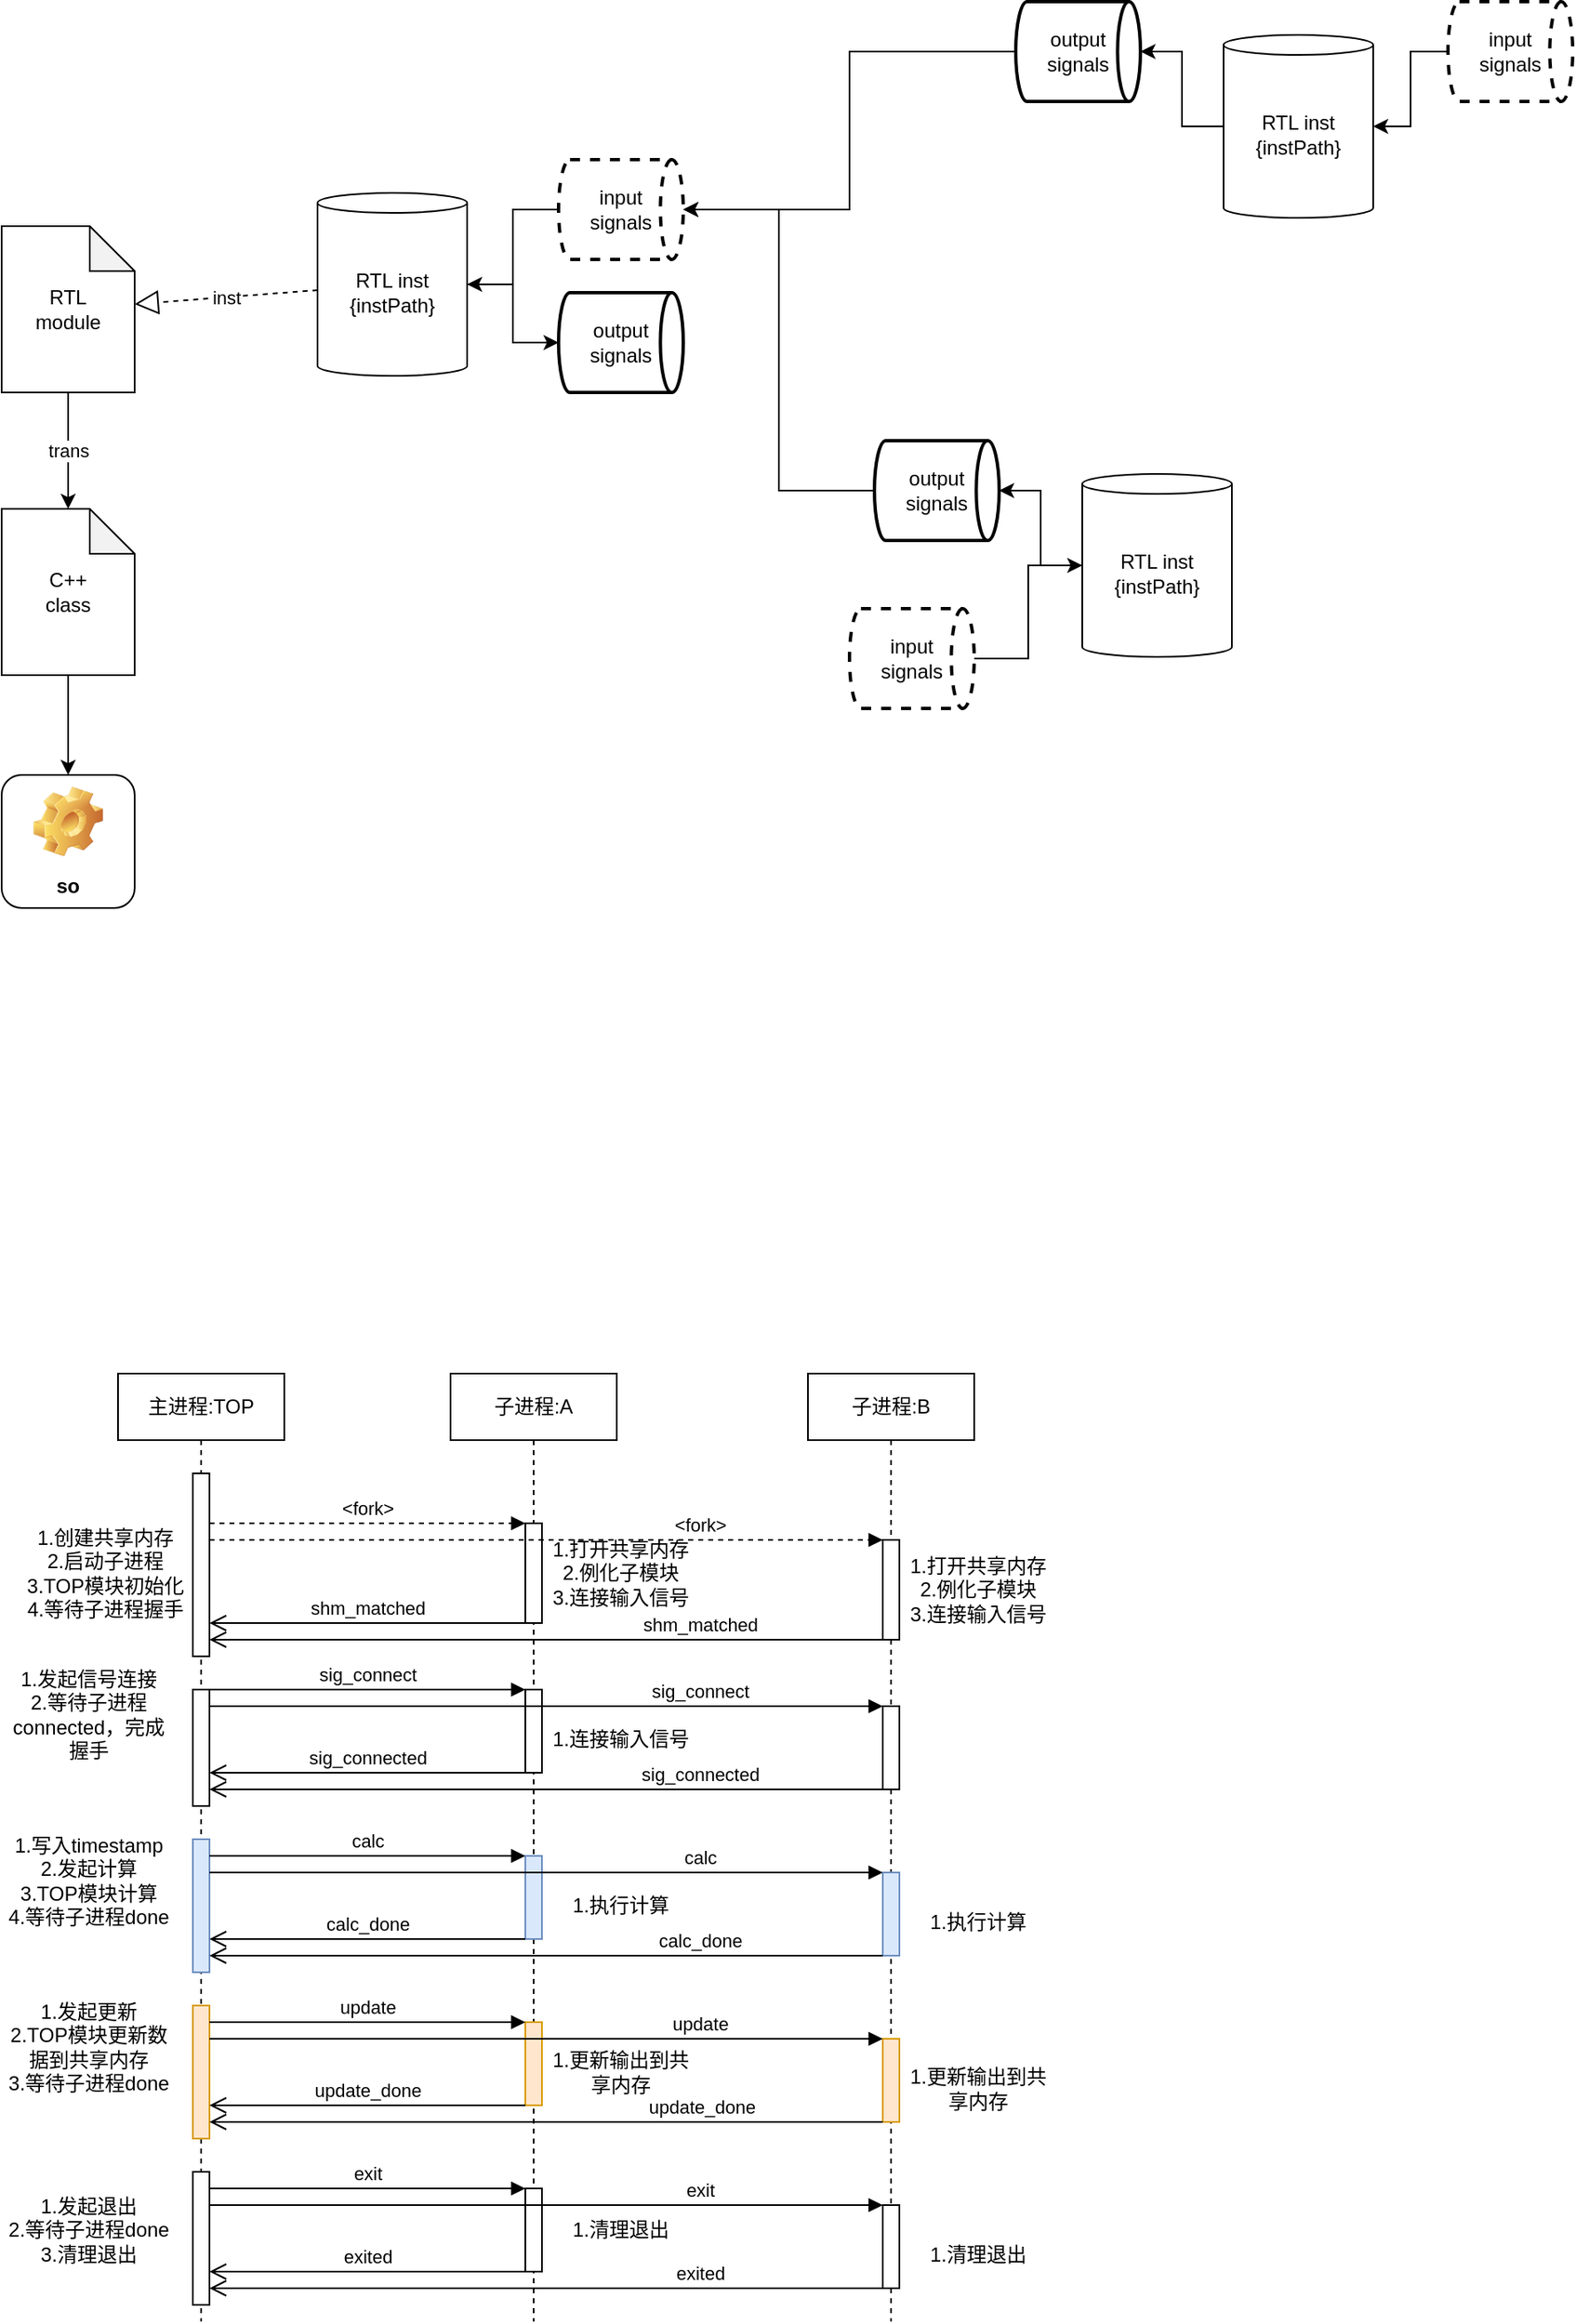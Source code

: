 <mxfile version="21.2.9" type="github">
  <diagram id="40gXXy51glzy7gpt3kXO" name="第 2 页">
    <mxGraphModel dx="1195" dy="637" grid="1" gridSize="10" guides="1" tooltips="1" connect="1" arrows="1" fold="1" page="1" pageScale="1" pageWidth="1169" pageHeight="827" math="0" shadow="0">
      <root>
        <mxCell id="0" />
        <mxCell id="1" parent="0" />
        <mxCell id="iO6Sjy3KuAad31WJJRh0-6" value="trans" style="edgeStyle=orthogonalEdgeStyle;rounded=0;orthogonalLoop=1;jettySize=auto;html=1;exitX=0.5;exitY=1;exitDx=0;exitDy=0;exitPerimeter=0;" parent="1" source="iO6Sjy3KuAad31WJJRh0-1" target="iO6Sjy3KuAad31WJJRh0-2" edge="1">
          <mxGeometry relative="1" as="geometry" />
        </mxCell>
        <mxCell id="iO6Sjy3KuAad31WJJRh0-1" value="RTL&lt;br&gt;module" style="shape=note;whiteSpace=wrap;html=1;backgroundOutline=1;darkOpacity=0.05;size=27;" parent="1" vertex="1">
          <mxGeometry x="60" y="220" width="80" height="100" as="geometry" />
        </mxCell>
        <mxCell id="iO6Sjy3KuAad31WJJRh0-8" style="edgeStyle=orthogonalEdgeStyle;rounded=0;orthogonalLoop=1;jettySize=auto;html=1;" parent="1" source="iO6Sjy3KuAad31WJJRh0-2" target="iO6Sjy3KuAad31WJJRh0-7" edge="1">
          <mxGeometry relative="1" as="geometry" />
        </mxCell>
        <mxCell id="iO6Sjy3KuAad31WJJRh0-2" value="C++&lt;br&gt;class" style="shape=note;whiteSpace=wrap;html=1;backgroundOutline=1;darkOpacity=0.05;size=27;" parent="1" vertex="1">
          <mxGeometry x="60" y="390" width="80" height="100" as="geometry" />
        </mxCell>
        <mxCell id="iO6Sjy3KuAad31WJJRh0-10" style="edgeStyle=orthogonalEdgeStyle;rounded=0;orthogonalLoop=1;jettySize=auto;html=1;" parent="1" source="iO6Sjy3KuAad31WJJRh0-3" target="iO6Sjy3KuAad31WJJRh0-9" edge="1">
          <mxGeometry relative="1" as="geometry" />
        </mxCell>
        <mxCell id="iO6Sjy3KuAad31WJJRh0-3" value="RTL inst&lt;br&gt;{instPath}" style="shape=cylinder3;whiteSpace=wrap;html=1;boundedLbl=1;backgroundOutline=1;size=6;" parent="1" vertex="1">
          <mxGeometry x="250" y="200" width="90" height="110" as="geometry" />
        </mxCell>
        <mxCell id="iO6Sjy3KuAad31WJJRh0-4" value="inst" style="endArrow=block;dashed=1;endFill=0;endSize=12;html=1;rounded=0;" parent="1" source="iO6Sjy3KuAad31WJJRh0-3" target="iO6Sjy3KuAad31WJJRh0-1" edge="1">
          <mxGeometry width="160" relative="1" as="geometry">
            <mxPoint x="360" y="380" as="sourcePoint" />
            <mxPoint x="520" y="380" as="targetPoint" />
          </mxGeometry>
        </mxCell>
        <mxCell id="iO6Sjy3KuAad31WJJRh0-7" value="so" style="label;whiteSpace=wrap;html=1;align=center;verticalAlign=bottom;spacingLeft=0;spacingBottom=4;imageAlign=center;imageVerticalAlign=top;image=img/clipart/Gear_128x128.png" parent="1" vertex="1">
          <mxGeometry x="60" y="550" width="80" height="80" as="geometry" />
        </mxCell>
        <mxCell id="iO6Sjy3KuAad31WJJRh0-9" value="output&lt;br&gt;signals" style="strokeWidth=2;html=1;shape=mxgraph.flowchart.direct_data;whiteSpace=wrap;" parent="1" vertex="1">
          <mxGeometry x="395" y="260" width="75" height="60" as="geometry" />
        </mxCell>
        <mxCell id="iO6Sjy3KuAad31WJJRh0-12" style="edgeStyle=orthogonalEdgeStyle;rounded=0;orthogonalLoop=1;jettySize=auto;html=1;" parent="1" source="iO6Sjy3KuAad31WJJRh0-11" target="iO6Sjy3KuAad31WJJRh0-3" edge="1">
          <mxGeometry relative="1" as="geometry" />
        </mxCell>
        <mxCell id="iO6Sjy3KuAad31WJJRh0-11" value="input&lt;br&gt;signals" style="strokeWidth=2;html=1;shape=mxgraph.flowchart.direct_data;whiteSpace=wrap;dashed=1;" parent="1" vertex="1">
          <mxGeometry x="395" y="180" width="75" height="60" as="geometry" />
        </mxCell>
        <mxCell id="iO6Sjy3KuAad31WJJRh0-14" style="edgeStyle=orthogonalEdgeStyle;rounded=0;orthogonalLoop=1;jettySize=auto;html=1;" parent="1" source="iO6Sjy3KuAad31WJJRh0-15" target="iO6Sjy3KuAad31WJJRh0-16" edge="1">
          <mxGeometry relative="1" as="geometry" />
        </mxCell>
        <mxCell id="iO6Sjy3KuAad31WJJRh0-15" value="RTL inst&lt;br&gt;{instPath}" style="shape=cylinder3;whiteSpace=wrap;html=1;boundedLbl=1;backgroundOutline=1;size=6;" parent="1" vertex="1">
          <mxGeometry x="795" y="105" width="90" height="110" as="geometry" />
        </mxCell>
        <mxCell id="iO6Sjy3KuAad31WJJRh0-25" style="edgeStyle=orthogonalEdgeStyle;rounded=0;orthogonalLoop=1;jettySize=auto;html=1;entryX=1;entryY=0.5;entryDx=0;entryDy=0;entryPerimeter=0;" parent="1" source="iO6Sjy3KuAad31WJJRh0-16" target="iO6Sjy3KuAad31WJJRh0-11" edge="1">
          <mxGeometry relative="1" as="geometry" />
        </mxCell>
        <mxCell id="iO6Sjy3KuAad31WJJRh0-16" value="output&lt;br&gt;signals" style="strokeWidth=2;html=1;shape=mxgraph.flowchart.direct_data;whiteSpace=wrap;" parent="1" vertex="1">
          <mxGeometry x="670" y="85" width="75" height="60" as="geometry" />
        </mxCell>
        <mxCell id="iO6Sjy3KuAad31WJJRh0-17" style="edgeStyle=orthogonalEdgeStyle;rounded=0;orthogonalLoop=1;jettySize=auto;html=1;" parent="1" source="iO6Sjy3KuAad31WJJRh0-18" target="iO6Sjy3KuAad31WJJRh0-15" edge="1">
          <mxGeometry relative="1" as="geometry" />
        </mxCell>
        <mxCell id="iO6Sjy3KuAad31WJJRh0-18" value="input&lt;br&gt;signals" style="strokeWidth=2;html=1;shape=mxgraph.flowchart.direct_data;whiteSpace=wrap;dashed=1;" parent="1" vertex="1">
          <mxGeometry x="930" y="85" width="75" height="60" as="geometry" />
        </mxCell>
        <mxCell id="iO6Sjy3KuAad31WJJRh0-19" style="edgeStyle=orthogonalEdgeStyle;rounded=0;orthogonalLoop=1;jettySize=auto;html=1;" parent="1" source="iO6Sjy3KuAad31WJJRh0-20" target="iO6Sjy3KuAad31WJJRh0-21" edge="1">
          <mxGeometry relative="1" as="geometry" />
        </mxCell>
        <mxCell id="iO6Sjy3KuAad31WJJRh0-20" value="RTL inst&lt;br&gt;{instPath}" style="shape=cylinder3;whiteSpace=wrap;html=1;boundedLbl=1;backgroundOutline=1;size=6;" parent="1" vertex="1">
          <mxGeometry x="710" y="369" width="90" height="110" as="geometry" />
        </mxCell>
        <mxCell id="iO6Sjy3KuAad31WJJRh0-24" style="edgeStyle=orthogonalEdgeStyle;rounded=0;orthogonalLoop=1;jettySize=auto;html=1;entryX=1;entryY=0.5;entryDx=0;entryDy=0;entryPerimeter=0;" parent="1" source="iO6Sjy3KuAad31WJJRh0-21" target="iO6Sjy3KuAad31WJJRh0-11" edge="1">
          <mxGeometry relative="1" as="geometry" />
        </mxCell>
        <mxCell id="iO6Sjy3KuAad31WJJRh0-21" value="output&lt;br&gt;signals" style="strokeWidth=2;html=1;shape=mxgraph.flowchart.direct_data;whiteSpace=wrap;" parent="1" vertex="1">
          <mxGeometry x="585" y="349" width="75" height="60" as="geometry" />
        </mxCell>
        <mxCell id="iO6Sjy3KuAad31WJJRh0-22" style="edgeStyle=orthogonalEdgeStyle;rounded=0;orthogonalLoop=1;jettySize=auto;html=1;" parent="1" source="iO6Sjy3KuAad31WJJRh0-23" target="iO6Sjy3KuAad31WJJRh0-20" edge="1">
          <mxGeometry relative="1" as="geometry" />
        </mxCell>
        <mxCell id="iO6Sjy3KuAad31WJJRh0-23" value="input&lt;br&gt;signals" style="strokeWidth=2;html=1;shape=mxgraph.flowchart.direct_data;whiteSpace=wrap;dashed=1;" parent="1" vertex="1">
          <mxGeometry x="570" y="450" width="75" height="60" as="geometry" />
        </mxCell>
        <mxCell id="iO6Sjy3KuAad31WJJRh0-26" value="主进程:TOP" style="shape=umlLifeline;perimeter=lifelinePerimeter;whiteSpace=wrap;html=1;container=1;dropTarget=0;collapsible=0;recursiveResize=0;outlineConnect=0;portConstraint=eastwest;newEdgeStyle={&quot;edgeStyle&quot;:&quot;elbowEdgeStyle&quot;,&quot;elbow&quot;:&quot;vertical&quot;,&quot;curved&quot;:0,&quot;rounded&quot;:0};" parent="1" vertex="1">
          <mxGeometry x="130" y="910" width="100" height="570" as="geometry" />
        </mxCell>
        <mxCell id="iO6Sjy3KuAad31WJJRh0-29" value="" style="html=1;points=[];perimeter=orthogonalPerimeter;outlineConnect=0;targetShapes=umlLifeline;portConstraint=eastwest;newEdgeStyle={&quot;edgeStyle&quot;:&quot;elbowEdgeStyle&quot;,&quot;elbow&quot;:&quot;vertical&quot;,&quot;curved&quot;:0,&quot;rounded&quot;:0};" parent="iO6Sjy3KuAad31WJJRh0-26" vertex="1">
          <mxGeometry x="45" y="60" width="10" height="110" as="geometry" />
        </mxCell>
        <mxCell id="iO6Sjy3KuAad31WJJRh0-33" value="" style="html=1;points=[];perimeter=orthogonalPerimeter;outlineConnect=0;targetShapes=umlLifeline;portConstraint=eastwest;newEdgeStyle={&quot;edgeStyle&quot;:&quot;elbowEdgeStyle&quot;,&quot;elbow&quot;:&quot;vertical&quot;,&quot;curved&quot;:0,&quot;rounded&quot;:0};" parent="iO6Sjy3KuAad31WJJRh0-26" vertex="1">
          <mxGeometry x="45" y="190" width="10" height="70" as="geometry" />
        </mxCell>
        <mxCell id="iO6Sjy3KuAad31WJJRh0-49" value="" style="html=1;points=[];perimeter=orthogonalPerimeter;outlineConnect=0;targetShapes=umlLifeline;portConstraint=eastwest;newEdgeStyle={&quot;edgeStyle&quot;:&quot;elbowEdgeStyle&quot;,&quot;elbow&quot;:&quot;vertical&quot;,&quot;curved&quot;:0,&quot;rounded&quot;:0};fillColor=#dae8fc;strokeColor=#6c8ebf;" parent="iO6Sjy3KuAad31WJJRh0-26" vertex="1">
          <mxGeometry x="45" y="280" width="10" height="80" as="geometry" />
        </mxCell>
        <mxCell id="iO6Sjy3KuAad31WJJRh0-64" value="" style="html=1;points=[];perimeter=orthogonalPerimeter;outlineConnect=0;targetShapes=umlLifeline;portConstraint=eastwest;newEdgeStyle={&quot;edgeStyle&quot;:&quot;elbowEdgeStyle&quot;,&quot;elbow&quot;:&quot;vertical&quot;,&quot;curved&quot;:0,&quot;rounded&quot;:0};" parent="iO6Sjy3KuAad31WJJRh0-26" vertex="1">
          <mxGeometry x="45" y="480" width="10" height="80" as="geometry" />
        </mxCell>
        <mxCell id="iO6Sjy3KuAad31WJJRh0-27" value="子进程:A" style="shape=umlLifeline;perimeter=lifelinePerimeter;whiteSpace=wrap;html=1;container=1;dropTarget=0;collapsible=0;recursiveResize=0;outlineConnect=0;portConstraint=eastwest;newEdgeStyle={&quot;edgeStyle&quot;:&quot;elbowEdgeStyle&quot;,&quot;elbow&quot;:&quot;vertical&quot;,&quot;curved&quot;:0,&quot;rounded&quot;:0};" parent="1" vertex="1">
          <mxGeometry x="330" y="910" width="100" height="570" as="geometry" />
        </mxCell>
        <mxCell id="iO6Sjy3KuAad31WJJRh0-30" value="" style="html=1;points=[];perimeter=orthogonalPerimeter;outlineConnect=0;targetShapes=umlLifeline;portConstraint=eastwest;newEdgeStyle={&quot;edgeStyle&quot;:&quot;elbowEdgeStyle&quot;,&quot;elbow&quot;:&quot;vertical&quot;,&quot;curved&quot;:0,&quot;rounded&quot;:0};" parent="iO6Sjy3KuAad31WJJRh0-27" vertex="1">
          <mxGeometry x="45" y="90" width="10" height="60" as="geometry" />
        </mxCell>
        <mxCell id="iO6Sjy3KuAad31WJJRh0-42" value="" style="html=1;points=[];perimeter=orthogonalPerimeter;outlineConnect=0;targetShapes=umlLifeline;portConstraint=eastwest;newEdgeStyle={&quot;edgeStyle&quot;:&quot;elbowEdgeStyle&quot;,&quot;elbow&quot;:&quot;vertical&quot;,&quot;curved&quot;:0,&quot;rounded&quot;:0};" parent="iO6Sjy3KuAad31WJJRh0-27" vertex="1">
          <mxGeometry x="45" y="190" width="10" height="50" as="geometry" />
        </mxCell>
        <mxCell id="iO6Sjy3KuAad31WJJRh0-50" value="" style="html=1;points=[];perimeter=orthogonalPerimeter;outlineConnect=0;targetShapes=umlLifeline;portConstraint=eastwest;newEdgeStyle={&quot;edgeStyle&quot;:&quot;elbowEdgeStyle&quot;,&quot;elbow&quot;:&quot;vertical&quot;,&quot;curved&quot;:0,&quot;rounded&quot;:0};fillColor=#dae8fc;strokeColor=#6c8ebf;" parent="iO6Sjy3KuAad31WJJRh0-27" vertex="1">
          <mxGeometry x="45" y="290" width="10" height="50" as="geometry" />
        </mxCell>
        <mxCell id="iO6Sjy3KuAad31WJJRh0-66" value="" style="html=1;points=[];perimeter=orthogonalPerimeter;outlineConnect=0;targetShapes=umlLifeline;portConstraint=eastwest;newEdgeStyle={&quot;edgeStyle&quot;:&quot;elbowEdgeStyle&quot;,&quot;elbow&quot;:&quot;vertical&quot;,&quot;curved&quot;:0,&quot;rounded&quot;:0};" parent="iO6Sjy3KuAad31WJJRh0-27" vertex="1">
          <mxGeometry x="45" y="490" width="10" height="50" as="geometry" />
        </mxCell>
        <mxCell id="s5bhBqOXdqPJ8e6-GmKE-4" value="" style="html=1;points=[];perimeter=orthogonalPerimeter;outlineConnect=0;targetShapes=umlLifeline;portConstraint=eastwest;newEdgeStyle={&quot;edgeStyle&quot;:&quot;elbowEdgeStyle&quot;,&quot;elbow&quot;:&quot;vertical&quot;,&quot;curved&quot;:0,&quot;rounded&quot;:0};fillColor=#ffe6cc;strokeColor=#d79b00;" vertex="1" parent="iO6Sjy3KuAad31WJJRh0-27">
          <mxGeometry x="45" y="390" width="10" height="50" as="geometry" />
        </mxCell>
        <mxCell id="iO6Sjy3KuAad31WJJRh0-28" value="子进程:B" style="shape=umlLifeline;perimeter=lifelinePerimeter;whiteSpace=wrap;html=1;container=1;dropTarget=0;collapsible=0;recursiveResize=0;outlineConnect=0;portConstraint=eastwest;newEdgeStyle={&quot;edgeStyle&quot;:&quot;elbowEdgeStyle&quot;,&quot;elbow&quot;:&quot;vertical&quot;,&quot;curved&quot;:0,&quot;rounded&quot;:0};" parent="1" vertex="1">
          <mxGeometry x="545" y="910" width="100" height="570" as="geometry" />
        </mxCell>
        <mxCell id="iO6Sjy3KuAad31WJJRh0-35" value="" style="html=1;points=[];perimeter=orthogonalPerimeter;outlineConnect=0;targetShapes=umlLifeline;portConstraint=eastwest;newEdgeStyle={&quot;edgeStyle&quot;:&quot;elbowEdgeStyle&quot;,&quot;elbow&quot;:&quot;vertical&quot;,&quot;curved&quot;:0,&quot;rounded&quot;:0};" parent="iO6Sjy3KuAad31WJJRh0-28" vertex="1">
          <mxGeometry x="45" y="100" width="10" height="60" as="geometry" />
        </mxCell>
        <mxCell id="iO6Sjy3KuAad31WJJRh0-43" value="" style="html=1;points=[];perimeter=orthogonalPerimeter;outlineConnect=0;targetShapes=umlLifeline;portConstraint=eastwest;newEdgeStyle={&quot;edgeStyle&quot;:&quot;elbowEdgeStyle&quot;,&quot;elbow&quot;:&quot;vertical&quot;,&quot;curved&quot;:0,&quot;rounded&quot;:0};" parent="iO6Sjy3KuAad31WJJRh0-28" vertex="1">
          <mxGeometry x="45" y="200" width="10" height="50" as="geometry" />
        </mxCell>
        <mxCell id="iO6Sjy3KuAad31WJJRh0-55" value="" style="html=1;points=[];perimeter=orthogonalPerimeter;outlineConnect=0;targetShapes=umlLifeline;portConstraint=eastwest;newEdgeStyle={&quot;edgeStyle&quot;:&quot;elbowEdgeStyle&quot;,&quot;elbow&quot;:&quot;vertical&quot;,&quot;curved&quot;:0,&quot;rounded&quot;:0};fillColor=#dae8fc;strokeColor=#6c8ebf;" parent="iO6Sjy3KuAad31WJJRh0-28" vertex="1">
          <mxGeometry x="45" y="300" width="10" height="50" as="geometry" />
        </mxCell>
        <mxCell id="iO6Sjy3KuAad31WJJRh0-68" value="" style="html=1;points=[];perimeter=orthogonalPerimeter;outlineConnect=0;targetShapes=umlLifeline;portConstraint=eastwest;newEdgeStyle={&quot;edgeStyle&quot;:&quot;elbowEdgeStyle&quot;,&quot;elbow&quot;:&quot;vertical&quot;,&quot;curved&quot;:0,&quot;rounded&quot;:0};" parent="iO6Sjy3KuAad31WJJRh0-28" vertex="1">
          <mxGeometry x="45" y="500" width="10" height="50" as="geometry" />
        </mxCell>
        <mxCell id="s5bhBqOXdqPJ8e6-GmKE-5" value="" style="html=1;points=[];perimeter=orthogonalPerimeter;outlineConnect=0;targetShapes=umlLifeline;portConstraint=eastwest;newEdgeStyle={&quot;edgeStyle&quot;:&quot;elbowEdgeStyle&quot;,&quot;elbow&quot;:&quot;vertical&quot;,&quot;curved&quot;:0,&quot;rounded&quot;:0};fillColor=#ffe6cc;strokeColor=#d79b00;" vertex="1" parent="iO6Sjy3KuAad31WJJRh0-28">
          <mxGeometry x="45" y="400" width="10" height="50" as="geometry" />
        </mxCell>
        <mxCell id="iO6Sjy3KuAad31WJJRh0-31" value="&amp;lt;fork&amp;gt;" style="html=1;verticalAlign=bottom;endArrow=block;edgeStyle=elbowEdgeStyle;elbow=vertical;curved=0;rounded=0;dashed=1;" parent="1" source="iO6Sjy3KuAad31WJJRh0-29" target="iO6Sjy3KuAad31WJJRh0-30" edge="1">
          <mxGeometry relative="1" as="geometry">
            <mxPoint x="300" y="1020" as="sourcePoint" />
            <Array as="points">
              <mxPoint x="280" y="1000" />
            </Array>
          </mxGeometry>
        </mxCell>
        <mxCell id="iO6Sjy3KuAad31WJJRh0-32" value="shm_matched" style="html=1;verticalAlign=bottom;endArrow=open;endSize=8;edgeStyle=elbowEdgeStyle;elbow=vertical;curved=0;rounded=0;" parent="1" source="iO6Sjy3KuAad31WJJRh0-30" target="iO6Sjy3KuAad31WJJRh0-29" edge="1">
          <mxGeometry relative="1" as="geometry">
            <mxPoint x="300" y="1095" as="targetPoint" />
            <Array as="points">
              <mxPoint x="280" y="1060" />
            </Array>
            <mxPoint as="offset" />
          </mxGeometry>
        </mxCell>
        <mxCell id="iO6Sjy3KuAad31WJJRh0-34" value="1.创建共享内存&lt;br&gt;2.启动子进程&lt;br&gt;3.TOP模块初始化&lt;br&gt;4.等待子进程握手" style="text;html=1;strokeColor=none;fillColor=none;align=center;verticalAlign=middle;whiteSpace=wrap;rounded=0;" parent="1" vertex="1">
          <mxGeometry x="70" y="1005" width="105" height="50" as="geometry" />
        </mxCell>
        <mxCell id="iO6Sjy3KuAad31WJJRh0-36" value="&amp;lt;fork&amp;gt;" style="html=1;verticalAlign=bottom;endArrow=block;edgeStyle=elbowEdgeStyle;elbow=vertical;curved=0;rounded=0;dashed=1;" parent="1" source="iO6Sjy3KuAad31WJJRh0-29" target="iO6Sjy3KuAad31WJJRh0-35" edge="1">
          <mxGeometry x="0.457" relative="1" as="geometry">
            <mxPoint x="195" y="1045" as="sourcePoint" />
            <mxPoint x="385" y="1045" as="targetPoint" />
            <Array as="points">
              <mxPoint x="390" y="1010" />
            </Array>
            <mxPoint as="offset" />
          </mxGeometry>
        </mxCell>
        <mxCell id="iO6Sjy3KuAad31WJJRh0-37" value="1.打开共享内存&lt;br&gt;2.例化子模块&lt;br&gt;3.连接输入信号" style="text;html=1;strokeColor=none;fillColor=none;align=center;verticalAlign=middle;whiteSpace=wrap;rounded=0;" parent="1" vertex="1">
          <mxGeometry x="385" y="1010" width="95" height="40" as="geometry" />
        </mxCell>
        <mxCell id="iO6Sjy3KuAad31WJJRh0-39" value="shm_matched" style="html=1;verticalAlign=bottom;endArrow=open;endSize=8;edgeStyle=elbowEdgeStyle;elbow=vertical;curved=0;rounded=0;" parent="1" source="iO6Sjy3KuAad31WJJRh0-35" target="iO6Sjy3KuAad31WJJRh0-29" edge="1">
          <mxGeometry x="-0.457" relative="1" as="geometry">
            <mxPoint x="195" y="1085" as="targetPoint" />
            <mxPoint x="385" y="1085" as="sourcePoint" />
            <Array as="points">
              <mxPoint x="388" y="1070" />
            </Array>
            <mxPoint as="offset" />
          </mxGeometry>
        </mxCell>
        <mxCell id="iO6Sjy3KuAad31WJJRh0-40" value="1.发起信号连接&lt;br&gt;2.等待子进程connected，完成握手" style="text;html=1;strokeColor=none;fillColor=none;align=center;verticalAlign=middle;whiteSpace=wrap;rounded=0;" parent="1" vertex="1">
          <mxGeometry x="60" y="1090" width="105" height="50" as="geometry" />
        </mxCell>
        <mxCell id="iO6Sjy3KuAad31WJJRh0-41" value="sig_connect" style="html=1;verticalAlign=bottom;endArrow=block;edgeStyle=elbowEdgeStyle;elbow=vertical;curved=0;rounded=0;" parent="1" source="iO6Sjy3KuAad31WJJRh0-33" target="iO6Sjy3KuAad31WJJRh0-42" edge="1">
          <mxGeometry relative="1" as="geometry">
            <mxPoint x="195" y="1050" as="sourcePoint" />
            <mxPoint x="385" y="1050" as="targetPoint" />
            <Array as="points">
              <mxPoint x="280" y="1100" />
            </Array>
          </mxGeometry>
        </mxCell>
        <mxCell id="iO6Sjy3KuAad31WJJRh0-44" value="sig_connect" style="html=1;verticalAlign=bottom;endArrow=block;edgeStyle=elbowEdgeStyle;elbow=vertical;curved=0;rounded=0;" parent="1" source="iO6Sjy3KuAad31WJJRh0-33" target="iO6Sjy3KuAad31WJJRh0-43" edge="1">
          <mxGeometry x="0.457" relative="1" as="geometry">
            <mxPoint x="195" y="1125" as="sourcePoint" />
            <mxPoint x="385" y="1125" as="targetPoint" />
            <Array as="points">
              <mxPoint x="410" y="1110" />
              <mxPoint x="180" y="1120" />
            </Array>
            <mxPoint as="offset" />
          </mxGeometry>
        </mxCell>
        <mxCell id="iO6Sjy3KuAad31WJJRh0-45" value="1.连接输入信号" style="text;html=1;strokeColor=none;fillColor=none;align=center;verticalAlign=middle;whiteSpace=wrap;rounded=0;" parent="1" vertex="1">
          <mxGeometry x="385" y="1110" width="95" height="40" as="geometry" />
        </mxCell>
        <mxCell id="iO6Sjy3KuAad31WJJRh0-47" value="sig_connected" style="html=1;verticalAlign=bottom;endArrow=open;endSize=8;edgeStyle=elbowEdgeStyle;elbow=vertical;curved=0;rounded=0;" parent="1" source="iO6Sjy3KuAad31WJJRh0-42" target="iO6Sjy3KuAad31WJJRh0-33" edge="1">
          <mxGeometry relative="1" as="geometry">
            <mxPoint x="195" y="1070" as="targetPoint" />
            <mxPoint x="385" y="1070" as="sourcePoint" />
            <Array as="points">
              <mxPoint x="280" y="1150" />
            </Array>
          </mxGeometry>
        </mxCell>
        <mxCell id="iO6Sjy3KuAad31WJJRh0-48" value="sig_connected" style="html=1;verticalAlign=bottom;endArrow=open;endSize=8;edgeStyle=elbowEdgeStyle;elbow=vertical;curved=0;rounded=0;" parent="1" source="iO6Sjy3KuAad31WJJRh0-43" target="iO6Sjy3KuAad31WJJRh0-33" edge="1">
          <mxGeometry x="-0.457" relative="1" as="geometry">
            <mxPoint x="195" y="1160" as="targetPoint" />
            <mxPoint x="385" y="1160" as="sourcePoint" />
            <Array as="points">
              <mxPoint x="290" y="1160" />
            </Array>
            <mxPoint as="offset" />
          </mxGeometry>
        </mxCell>
        <mxCell id="iO6Sjy3KuAad31WJJRh0-56" value="1.写入timestamp&lt;br&gt;2.发起计算&lt;br&gt;3.TOP模块计算&lt;br&gt;4.等待子进程done" style="text;html=1;strokeColor=none;fillColor=none;align=center;verticalAlign=middle;whiteSpace=wrap;rounded=0;" parent="1" vertex="1">
          <mxGeometry x="60" y="1190" width="105" height="50" as="geometry" />
        </mxCell>
        <mxCell id="iO6Sjy3KuAad31WJJRh0-57" value="calc" style="html=1;verticalAlign=bottom;endArrow=block;edgeStyle=elbowEdgeStyle;elbow=vertical;curved=0;rounded=0;" parent="1" source="iO6Sjy3KuAad31WJJRh0-49" target="iO6Sjy3KuAad31WJJRh0-50" edge="1">
          <mxGeometry relative="1" as="geometry">
            <mxPoint x="190" y="1214.76" as="sourcePoint" />
            <mxPoint x="380" y="1214.76" as="targetPoint" />
            <Array as="points">
              <mxPoint x="280" y="1200" />
              <mxPoint x="285" y="1214.76" />
            </Array>
          </mxGeometry>
        </mxCell>
        <mxCell id="iO6Sjy3KuAad31WJJRh0-58" value="calc" style="html=1;verticalAlign=bottom;endArrow=block;edgeStyle=elbowEdgeStyle;elbow=vertical;curved=0;rounded=0;" parent="1" source="iO6Sjy3KuAad31WJJRh0-49" target="iO6Sjy3KuAad31WJJRh0-55" edge="1">
          <mxGeometry x="0.457" relative="1" as="geometry">
            <mxPoint x="195" y="1210" as="sourcePoint" />
            <mxPoint x="385" y="1210" as="targetPoint" />
            <Array as="points">
              <mxPoint x="290" y="1210" />
              <mxPoint x="295" y="1224.76" />
            </Array>
            <mxPoint as="offset" />
          </mxGeometry>
        </mxCell>
        <mxCell id="iO6Sjy3KuAad31WJJRh0-59" value="1.执行计算" style="text;html=1;strokeColor=none;fillColor=none;align=center;verticalAlign=middle;whiteSpace=wrap;rounded=0;" parent="1" vertex="1">
          <mxGeometry x="385" y="1210" width="95" height="40" as="geometry" />
        </mxCell>
        <mxCell id="iO6Sjy3KuAad31WJJRh0-60" value="1.执行计算" style="text;html=1;strokeColor=none;fillColor=none;align=center;verticalAlign=middle;whiteSpace=wrap;rounded=0;" parent="1" vertex="1">
          <mxGeometry x="600" y="1220" width="95" height="40" as="geometry" />
        </mxCell>
        <mxCell id="iO6Sjy3KuAad31WJJRh0-61" value="calc_done" style="html=1;verticalAlign=bottom;endArrow=open;endSize=8;edgeStyle=elbowEdgeStyle;elbow=vertical;curved=0;rounded=0;" parent="1" source="iO6Sjy3KuAad31WJJRh0-55" target="iO6Sjy3KuAad31WJJRh0-49" edge="1">
          <mxGeometry x="-0.457" relative="1" as="geometry">
            <mxPoint x="394" y="1260" as="targetPoint" />
            <mxPoint x="584" y="1260" as="sourcePoint" />
            <Array as="points">
              <mxPoint x="489" y="1260" />
            </Array>
            <mxPoint as="offset" />
          </mxGeometry>
        </mxCell>
        <mxCell id="iO6Sjy3KuAad31WJJRh0-62" value="calc_done" style="html=1;verticalAlign=bottom;endArrow=open;endSize=8;edgeStyle=elbowEdgeStyle;elbow=vertical;curved=0;rounded=0;" parent="1" source="iO6Sjy3KuAad31WJJRh0-50" target="iO6Sjy3KuAad31WJJRh0-49" edge="1">
          <mxGeometry relative="1" as="geometry">
            <mxPoint x="200" y="1270" as="targetPoint" />
            <mxPoint x="390" y="1270" as="sourcePoint" />
            <Array as="points">
              <mxPoint x="280" y="1250" />
            </Array>
            <mxPoint as="offset" />
          </mxGeometry>
        </mxCell>
        <mxCell id="iO6Sjy3KuAad31WJJRh0-65" value="1.发起退出&lt;br&gt;2.等待子进程done&lt;br&gt;3.清理退出" style="text;html=1;strokeColor=none;fillColor=none;align=center;verticalAlign=middle;whiteSpace=wrap;rounded=0;" parent="1" vertex="1">
          <mxGeometry x="60" y="1400" width="105" height="50" as="geometry" />
        </mxCell>
        <mxCell id="iO6Sjy3KuAad31WJJRh0-67" value="1.清理退出" style="text;html=1;strokeColor=none;fillColor=none;align=center;verticalAlign=middle;whiteSpace=wrap;rounded=0;" parent="1" vertex="1">
          <mxGeometry x="385" y="1405" width="95" height="40" as="geometry" />
        </mxCell>
        <mxCell id="iO6Sjy3KuAad31WJJRh0-69" value="1.清理退出" style="text;html=1;strokeColor=none;fillColor=none;align=center;verticalAlign=middle;whiteSpace=wrap;rounded=0;" parent="1" vertex="1">
          <mxGeometry x="600" y="1420" width="95" height="40" as="geometry" />
        </mxCell>
        <mxCell id="iO6Sjy3KuAad31WJJRh0-70" value="exit" style="html=1;verticalAlign=bottom;endArrow=block;edgeStyle=elbowEdgeStyle;elbow=vertical;curved=0;rounded=0;" parent="1" source="iO6Sjy3KuAad31WJJRh0-64" target="iO6Sjy3KuAad31WJJRh0-66" edge="1">
          <mxGeometry relative="1" as="geometry">
            <mxPoint x="190" y="1380" as="sourcePoint" />
            <mxPoint x="380" y="1380" as="targetPoint" />
            <Array as="points">
              <mxPoint x="280" y="1400" />
              <mxPoint x="290" y="1394.76" />
            </Array>
          </mxGeometry>
        </mxCell>
        <mxCell id="iO6Sjy3KuAad31WJJRh0-71" value="exit" style="html=1;verticalAlign=bottom;endArrow=block;edgeStyle=elbowEdgeStyle;elbow=vertical;curved=0;rounded=0;" parent="1" source="iO6Sjy3KuAad31WJJRh0-64" target="iO6Sjy3KuAad31WJJRh0-68" edge="1">
          <mxGeometry x="0.457" relative="1" as="geometry">
            <mxPoint x="195" y="1410" as="sourcePoint" />
            <mxPoint x="385" y="1410" as="targetPoint" />
            <Array as="points">
              <mxPoint x="290" y="1410" />
              <mxPoint x="300" y="1404.76" />
            </Array>
            <mxPoint as="offset" />
          </mxGeometry>
        </mxCell>
        <mxCell id="iO6Sjy3KuAad31WJJRh0-72" value="exited" style="html=1;verticalAlign=bottom;endArrow=open;endSize=8;edgeStyle=elbowEdgeStyle;elbow=vertical;curved=0;rounded=0;" parent="1" source="iO6Sjy3KuAad31WJJRh0-66" target="iO6Sjy3KuAad31WJJRh0-64" edge="1">
          <mxGeometry relative="1" as="geometry">
            <mxPoint x="180" y="1450" as="targetPoint" />
            <mxPoint x="370" y="1450" as="sourcePoint" />
            <Array as="points">
              <mxPoint x="275" y="1450" />
            </Array>
          </mxGeometry>
        </mxCell>
        <mxCell id="iO6Sjy3KuAad31WJJRh0-73" value="exited" style="html=1;verticalAlign=bottom;endArrow=open;endSize=8;edgeStyle=elbowEdgeStyle;elbow=vertical;curved=0;rounded=0;" parent="1" source="iO6Sjy3KuAad31WJJRh0-68" target="iO6Sjy3KuAad31WJJRh0-64" edge="1">
          <mxGeometry x="-0.457" relative="1" as="geometry">
            <mxPoint x="195" y="1460" as="targetPoint" />
            <mxPoint x="385" y="1460" as="sourcePoint" />
            <Array as="points">
              <mxPoint x="285" y="1460" />
            </Array>
            <mxPoint as="offset" />
          </mxGeometry>
        </mxCell>
        <mxCell id="s5bhBqOXdqPJ8e6-GmKE-1" value="1.打开共享内存&lt;br&gt;2.例化子模块&lt;br&gt;3.连接输入信号" style="text;html=1;strokeColor=none;fillColor=none;align=center;verticalAlign=middle;whiteSpace=wrap;rounded=0;" vertex="1" parent="1">
          <mxGeometry x="600" y="1020" width="95" height="40" as="geometry" />
        </mxCell>
        <mxCell id="s5bhBqOXdqPJ8e6-GmKE-3" value="" style="html=1;points=[];perimeter=orthogonalPerimeter;outlineConnect=0;targetShapes=umlLifeline;portConstraint=eastwest;newEdgeStyle={&quot;edgeStyle&quot;:&quot;elbowEdgeStyle&quot;,&quot;elbow&quot;:&quot;vertical&quot;,&quot;curved&quot;:0,&quot;rounded&quot;:0};fillColor=#ffe6cc;strokeColor=#d79b00;" vertex="1" parent="1">
          <mxGeometry x="175" y="1290" width="10" height="80" as="geometry" />
        </mxCell>
        <mxCell id="s5bhBqOXdqPJ8e6-GmKE-6" value="1.发起更新&lt;br&gt;2.TOP模块更新数据到共享内存&lt;br&gt;3.等待子进程done" style="text;html=1;strokeColor=none;fillColor=none;align=center;verticalAlign=middle;whiteSpace=wrap;rounded=0;" vertex="1" parent="1">
          <mxGeometry x="60" y="1290" width="105" height="50" as="geometry" />
        </mxCell>
        <mxCell id="s5bhBqOXdqPJ8e6-GmKE-7" value="update" style="html=1;verticalAlign=bottom;endArrow=block;edgeStyle=elbowEdgeStyle;elbow=vertical;curved=0;rounded=0;" edge="1" parent="1" source="s5bhBqOXdqPJ8e6-GmKE-3" target="s5bhBqOXdqPJ8e6-GmKE-4">
          <mxGeometry relative="1" as="geometry">
            <mxPoint x="190" y="1314.76" as="sourcePoint" />
            <mxPoint x="380" y="1314.76" as="targetPoint" />
            <Array as="points">
              <mxPoint x="280" y="1300" />
              <mxPoint x="285" y="1314.76" />
            </Array>
          </mxGeometry>
        </mxCell>
        <mxCell id="s5bhBqOXdqPJ8e6-GmKE-8" value="update" style="html=1;verticalAlign=bottom;endArrow=block;edgeStyle=elbowEdgeStyle;elbow=vertical;curved=0;rounded=0;" edge="1" parent="1" source="s5bhBqOXdqPJ8e6-GmKE-3" target="s5bhBqOXdqPJ8e6-GmKE-5">
          <mxGeometry x="0.458" relative="1" as="geometry">
            <mxPoint x="195" y="1310" as="sourcePoint" />
            <mxPoint x="385" y="1310" as="targetPoint" />
            <Array as="points">
              <mxPoint x="290" y="1310" />
              <mxPoint x="295" y="1324.76" />
            </Array>
            <mxPoint as="offset" />
          </mxGeometry>
        </mxCell>
        <mxCell id="s5bhBqOXdqPJ8e6-GmKE-9" value="1.更新输出到共享内存" style="text;html=1;strokeColor=none;fillColor=none;align=center;verticalAlign=middle;whiteSpace=wrap;rounded=0;" vertex="1" parent="1">
          <mxGeometry x="385" y="1310" width="95" height="40" as="geometry" />
        </mxCell>
        <mxCell id="s5bhBqOXdqPJ8e6-GmKE-10" value="1.更新输出到共享内存" style="text;html=1;strokeColor=none;fillColor=none;align=center;verticalAlign=middle;whiteSpace=wrap;rounded=0;" vertex="1" parent="1">
          <mxGeometry x="600" y="1320" width="95" height="40" as="geometry" />
        </mxCell>
        <mxCell id="s5bhBqOXdqPJ8e6-GmKE-11" value="update_done" style="html=1;verticalAlign=bottom;endArrow=open;endSize=8;edgeStyle=elbowEdgeStyle;elbow=vertical;curved=0;rounded=0;" edge="1" parent="1" source="s5bhBqOXdqPJ8e6-GmKE-5" target="s5bhBqOXdqPJ8e6-GmKE-3">
          <mxGeometry x="-0.459" relative="1" as="geometry">
            <mxPoint x="394" y="1360" as="targetPoint" />
            <mxPoint x="584" y="1360" as="sourcePoint" />
            <Array as="points">
              <mxPoint x="489" y="1360" />
            </Array>
            <mxPoint as="offset" />
          </mxGeometry>
        </mxCell>
        <mxCell id="s5bhBqOXdqPJ8e6-GmKE-12" value="update_done" style="html=1;verticalAlign=bottom;endArrow=open;endSize=8;edgeStyle=elbowEdgeStyle;elbow=vertical;curved=0;rounded=0;" edge="1" parent="1" source="s5bhBqOXdqPJ8e6-GmKE-4" target="s5bhBqOXdqPJ8e6-GmKE-3">
          <mxGeometry x="0.002" relative="1" as="geometry">
            <mxPoint x="200" y="1370" as="targetPoint" />
            <mxPoint x="390" y="1370" as="sourcePoint" />
            <Array as="points">
              <mxPoint x="280" y="1350" />
            </Array>
            <mxPoint as="offset" />
          </mxGeometry>
        </mxCell>
      </root>
    </mxGraphModel>
  </diagram>
</mxfile>
